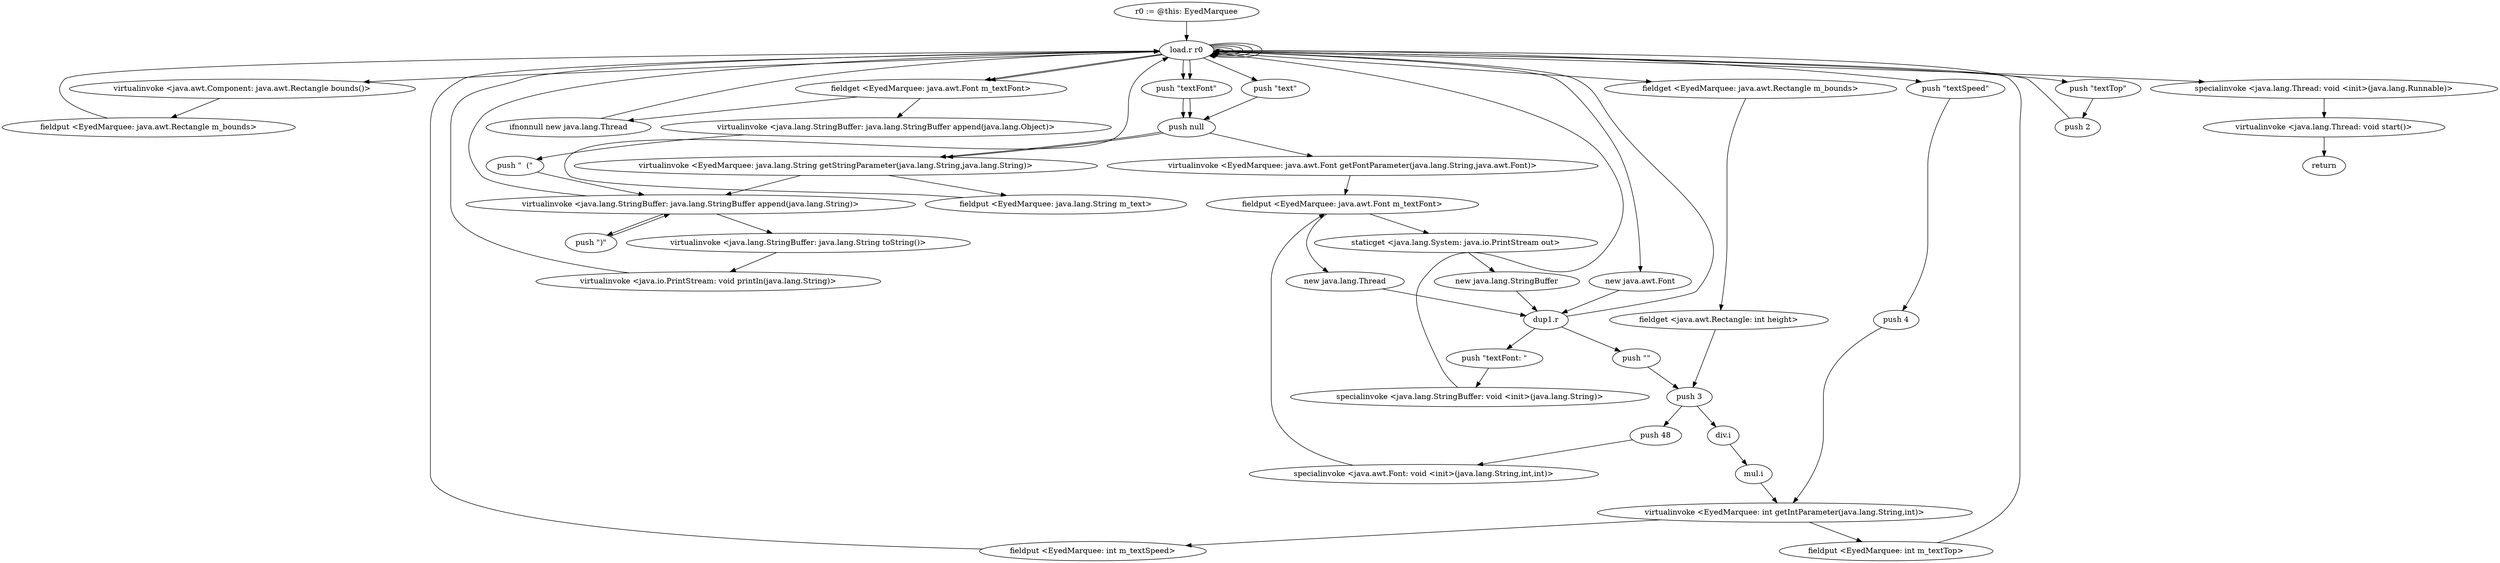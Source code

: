 digraph "" {
    "r0 := @this: EyedMarquee"
    "load.r r0"
    "r0 := @this: EyedMarquee"->"load.r r0";
    "load.r r0"->"load.r r0";
    "virtualinvoke <java.awt.Component: java.awt.Rectangle bounds()>"
    "load.r r0"->"virtualinvoke <java.awt.Component: java.awt.Rectangle bounds()>";
    "fieldput <EyedMarquee: java.awt.Rectangle m_bounds>"
    "virtualinvoke <java.awt.Component: java.awt.Rectangle bounds()>"->"fieldput <EyedMarquee: java.awt.Rectangle m_bounds>";
    "fieldput <EyedMarquee: java.awt.Rectangle m_bounds>"->"load.r r0";
    "load.r r0"->"load.r r0";
    "push \"text\""
    "load.r r0"->"push \"text\"";
    "push null"
    "push \"text\""->"push null";
    "virtualinvoke <EyedMarquee: java.lang.String getStringParameter(java.lang.String,java.lang.String)>"
    "push null"->"virtualinvoke <EyedMarquee: java.lang.String getStringParameter(java.lang.String,java.lang.String)>";
    "fieldput <EyedMarquee: java.lang.String m_text>"
    "virtualinvoke <EyedMarquee: java.lang.String getStringParameter(java.lang.String,java.lang.String)>"->"fieldput <EyedMarquee: java.lang.String m_text>";
    "fieldput <EyedMarquee: java.lang.String m_text>"->"load.r r0";
    "load.r r0"->"load.r r0";
    "push \"textSpeed\""
    "load.r r0"->"push \"textSpeed\"";
    "push 4"
    "push \"textSpeed\""->"push 4";
    "virtualinvoke <EyedMarquee: int getIntParameter(java.lang.String,int)>"
    "push 4"->"virtualinvoke <EyedMarquee: int getIntParameter(java.lang.String,int)>";
    "fieldput <EyedMarquee: int m_textSpeed>"
    "virtualinvoke <EyedMarquee: int getIntParameter(java.lang.String,int)>"->"fieldput <EyedMarquee: int m_textSpeed>";
    "fieldput <EyedMarquee: int m_textSpeed>"->"load.r r0";
    "load.r r0"->"load.r r0";
    "push \"textTop\""
    "load.r r0"->"push \"textTop\"";
    "push 2"
    "push \"textTop\""->"push 2";
    "push 2"->"load.r r0";
    "fieldget <EyedMarquee: java.awt.Rectangle m_bounds>"
    "load.r r0"->"fieldget <EyedMarquee: java.awt.Rectangle m_bounds>";
    "fieldget <java.awt.Rectangle: int height>"
    "fieldget <EyedMarquee: java.awt.Rectangle m_bounds>"->"fieldget <java.awt.Rectangle: int height>";
    "push 3"
    "fieldget <java.awt.Rectangle: int height>"->"push 3";
    "div.i"
    "push 3"->"div.i";
    "mul.i"
    "div.i"->"mul.i";
    "mul.i"->"virtualinvoke <EyedMarquee: int getIntParameter(java.lang.String,int)>";
    "fieldput <EyedMarquee: int m_textTop>"
    "virtualinvoke <EyedMarquee: int getIntParameter(java.lang.String,int)>"->"fieldput <EyedMarquee: int m_textTop>";
    "fieldput <EyedMarquee: int m_textTop>"->"load.r r0";
    "load.r r0"->"load.r r0";
    "push \"textFont\""
    "load.r r0"->"push \"textFont\"";
    "push \"textFont\""->"push null";
    "virtualinvoke <EyedMarquee: java.awt.Font getFontParameter(java.lang.String,java.awt.Font)>"
    "push null"->"virtualinvoke <EyedMarquee: java.awt.Font getFontParameter(java.lang.String,java.awt.Font)>";
    "fieldput <EyedMarquee: java.awt.Font m_textFont>"
    "virtualinvoke <EyedMarquee: java.awt.Font getFontParameter(java.lang.String,java.awt.Font)>"->"fieldput <EyedMarquee: java.awt.Font m_textFont>";
    "staticget <java.lang.System: java.io.PrintStream out>"
    "fieldput <EyedMarquee: java.awt.Font m_textFont>"->"staticget <java.lang.System: java.io.PrintStream out>";
    "new java.lang.StringBuffer"
    "staticget <java.lang.System: java.io.PrintStream out>"->"new java.lang.StringBuffer";
    "dup1.r"
    "new java.lang.StringBuffer"->"dup1.r";
    "push \"textFont: \""
    "dup1.r"->"push \"textFont: \"";
    "specialinvoke <java.lang.StringBuffer: void <init>(java.lang.String)>"
    "push \"textFont: \""->"specialinvoke <java.lang.StringBuffer: void <init>(java.lang.String)>";
    "specialinvoke <java.lang.StringBuffer: void <init>(java.lang.String)>"->"load.r r0";
    "fieldget <EyedMarquee: java.awt.Font m_textFont>"
    "load.r r0"->"fieldget <EyedMarquee: java.awt.Font m_textFont>";
    "virtualinvoke <java.lang.StringBuffer: java.lang.StringBuffer append(java.lang.Object)>"
    "fieldget <EyedMarquee: java.awt.Font m_textFont>"->"virtualinvoke <java.lang.StringBuffer: java.lang.StringBuffer append(java.lang.Object)>";
    "push \"  (\""
    "virtualinvoke <java.lang.StringBuffer: java.lang.StringBuffer append(java.lang.Object)>"->"push \"  (\"";
    "virtualinvoke <java.lang.StringBuffer: java.lang.StringBuffer append(java.lang.String)>"
    "push \"  (\""->"virtualinvoke <java.lang.StringBuffer: java.lang.StringBuffer append(java.lang.String)>";
    "virtualinvoke <java.lang.StringBuffer: java.lang.StringBuffer append(java.lang.String)>"->"load.r r0";
    "load.r r0"->"push \"textFont\"";
    "push \"textFont\""->"push null";
    "push null"->"virtualinvoke <EyedMarquee: java.lang.String getStringParameter(java.lang.String,java.lang.String)>";
    "virtualinvoke <EyedMarquee: java.lang.String getStringParameter(java.lang.String,java.lang.String)>"->"virtualinvoke <java.lang.StringBuffer: java.lang.StringBuffer append(java.lang.String)>";
    "push \")\""
    "virtualinvoke <java.lang.StringBuffer: java.lang.StringBuffer append(java.lang.String)>"->"push \")\"";
    "push \")\""->"virtualinvoke <java.lang.StringBuffer: java.lang.StringBuffer append(java.lang.String)>";
    "virtualinvoke <java.lang.StringBuffer: java.lang.String toString()>"
    "virtualinvoke <java.lang.StringBuffer: java.lang.StringBuffer append(java.lang.String)>"->"virtualinvoke <java.lang.StringBuffer: java.lang.String toString()>";
    "virtualinvoke <java.io.PrintStream: void println(java.lang.String)>"
    "virtualinvoke <java.lang.StringBuffer: java.lang.String toString()>"->"virtualinvoke <java.io.PrintStream: void println(java.lang.String)>";
    "virtualinvoke <java.io.PrintStream: void println(java.lang.String)>"->"load.r r0";
    "load.r r0"->"fieldget <EyedMarquee: java.awt.Font m_textFont>";
    "ifnonnull new java.lang.Thread"
    "fieldget <EyedMarquee: java.awt.Font m_textFont>"->"ifnonnull new java.lang.Thread";
    "ifnonnull new java.lang.Thread"->"load.r r0";
    "new java.awt.Font"
    "load.r r0"->"new java.awt.Font";
    "new java.awt.Font"->"dup1.r";
    "push \"\""
    "dup1.r"->"push \"\"";
    "push \"\""->"push 3";
    "push 48"
    "push 3"->"push 48";
    "specialinvoke <java.awt.Font: void <init>(java.lang.String,int,int)>"
    "push 48"->"specialinvoke <java.awt.Font: void <init>(java.lang.String,int,int)>";
    "specialinvoke <java.awt.Font: void <init>(java.lang.String,int,int)>"->"fieldput <EyedMarquee: java.awt.Font m_textFont>";
    "new java.lang.Thread"
    "fieldput <EyedMarquee: java.awt.Font m_textFont>"->"new java.lang.Thread";
    "new java.lang.Thread"->"dup1.r";
    "dup1.r"->"load.r r0";
    "specialinvoke <java.lang.Thread: void <init>(java.lang.Runnable)>"
    "load.r r0"->"specialinvoke <java.lang.Thread: void <init>(java.lang.Runnable)>";
    "virtualinvoke <java.lang.Thread: void start()>"
    "specialinvoke <java.lang.Thread: void <init>(java.lang.Runnable)>"->"virtualinvoke <java.lang.Thread: void start()>";
    "return"
    "virtualinvoke <java.lang.Thread: void start()>"->"return";
}
